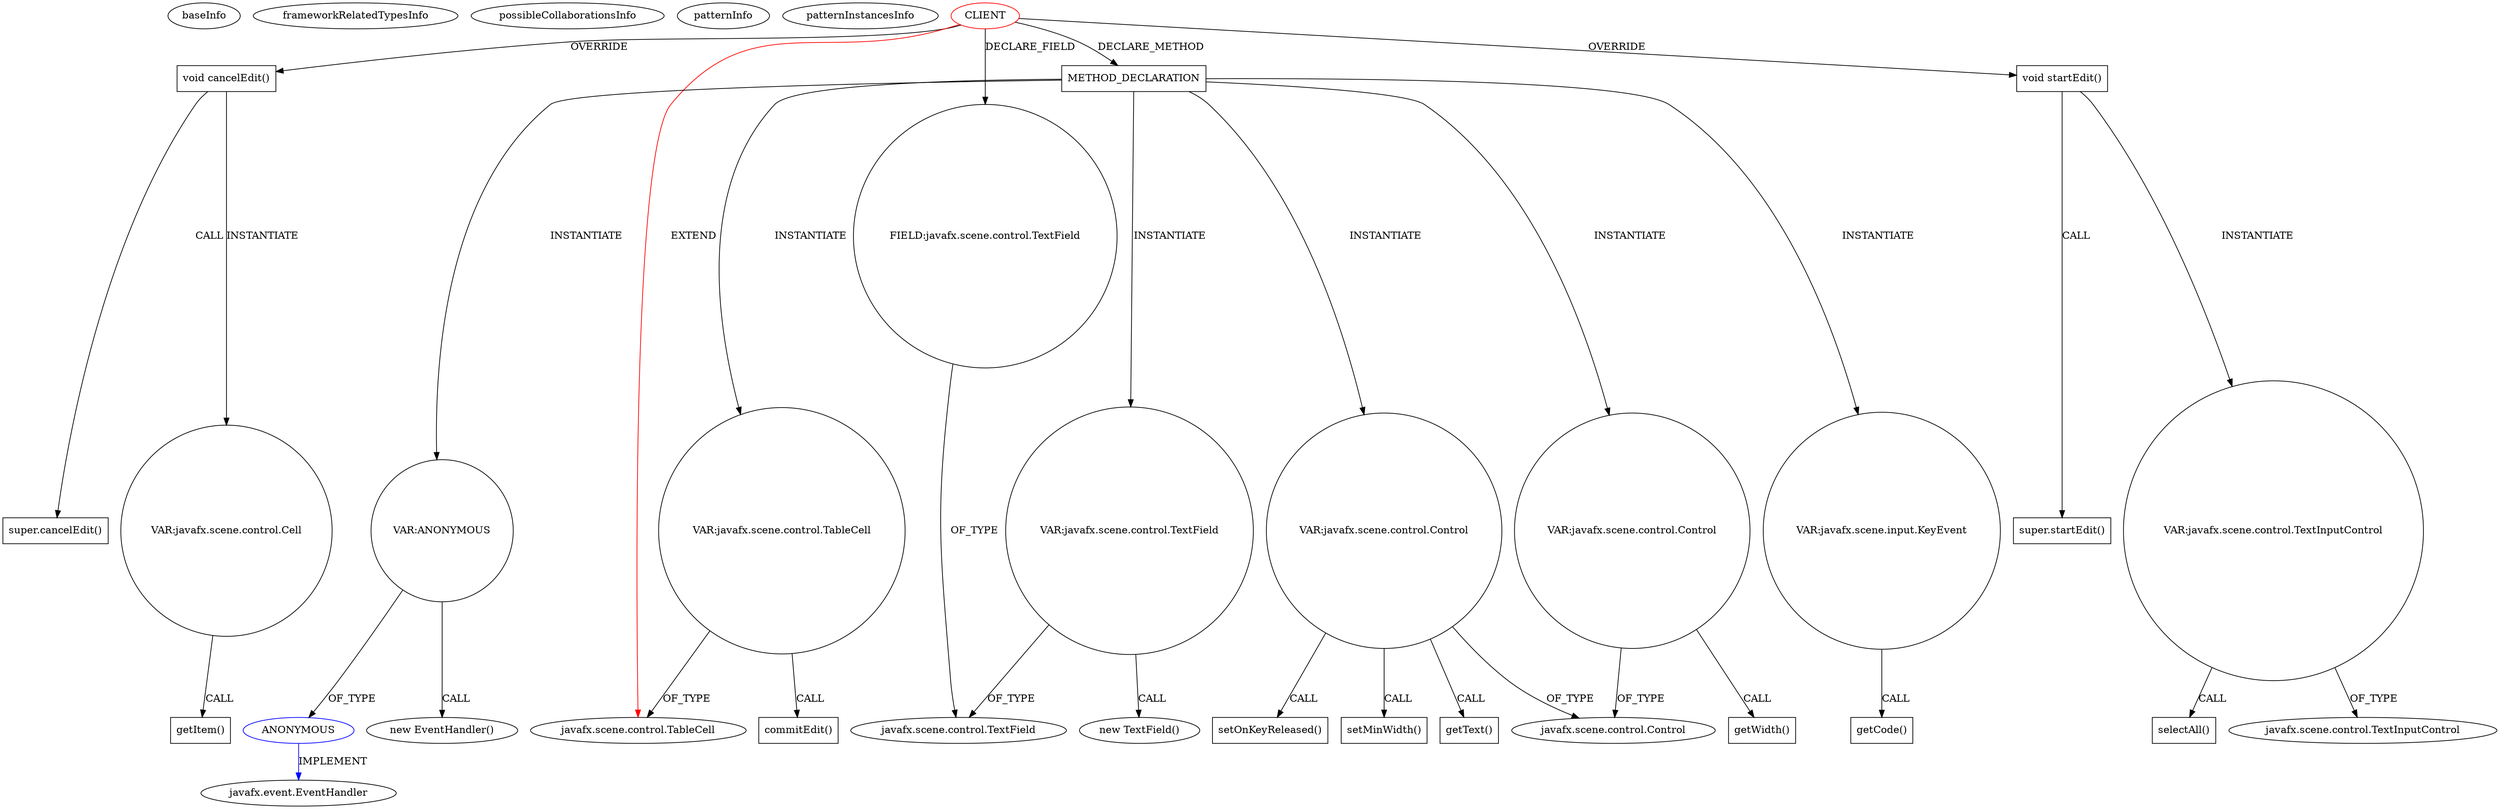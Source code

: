 digraph {
baseInfo[graphId=2795,category="pattern",isAnonymous=false,possibleRelation=true]
frameworkRelatedTypesInfo[0="javafx.scene.control.TableCell"]
possibleCollaborationsInfo[0="2795~INSTANTIATION-CLIENT_METHOD_DECLARATION-~javafx.scene.control.TableCell ~javafx.event.EventHandler ~false~true"]
patternInfo[frequency=3.0,patternRootClient=0]
patternInstancesInfo[0="hock323-eventManager~/hock323-eventManager/EventManager-master/src/eventManager/fx/EditingPrizeCell.java~EditingPrizeCell~3043",1="hock323-eventManager~/hock323-eventManager/EventManager-master/src/eventManager/fx/EditingIntegerPrizeCell.java~EditingIntegerPrizeCell~3041",2="JeremieAstray-studentScoreAnalysis~/JeremieAstray-studentScoreAnalysis/studentScoreAnalysis-master/src/com/jeremie/scoreAnalysis/view/ScoreEditingCell.java~ScoreEditingCell~619"]
14[label="void cancelEdit()",vertexType="OVERRIDING_METHOD_DECLARATION",isFrameworkType=false,shape=box]
15[label="super.cancelEdit()",vertexType="SUPER_CALL",isFrameworkType=false,shape=box]
0[label="CLIENT",vertexType="ROOT_CLIENT_CLASS_DECLARATION",isFrameworkType=false,color=red]
1[label="javafx.scene.control.TableCell",vertexType="FRAMEWORK_CLASS_TYPE",isFrameworkType=false]
19[label="VAR:javafx.scene.control.Cell",vertexType="VARIABLE_EXPRESION",isFrameworkType=false,shape=circle]
20[label="getItem()",vertexType="INSIDE_CALL",isFrameworkType=false,shape=box]
45[label="METHOD_DECLARATION",vertexType="CLIENT_METHOD_DECLARATION",isFrameworkType=false,shape=box]
61[label="VAR:ANONYMOUS",vertexType="VARIABLE_EXPRESION",isFrameworkType=false,shape=circle]
62[label="ANONYMOUS",vertexType="REFERENCE_ANONYMOUS_DECLARATION",isFrameworkType=false,color=blue]
60[label="new EventHandler()",vertexType="CONSTRUCTOR_CALL",isFrameworkType=false]
4[label="void startEdit()",vertexType="OVERRIDING_METHOD_DECLARATION",isFrameworkType=false,shape=box]
47[label="VAR:javafx.scene.control.TextField",vertexType="VARIABLE_EXPRESION",isFrameworkType=false,shape=circle]
3[label="javafx.scene.control.TextField",vertexType="FRAMEWORK_CLASS_TYPE",isFrameworkType=false]
69[label="VAR:javafx.scene.control.TableCell",vertexType="VARIABLE_EXPRESION",isFrameworkType=false,shape=circle]
70[label="commitEdit()",vertexType="INSIDE_CALL",isFrameworkType=false,shape=box]
63[label="javafx.event.EventHandler",vertexType="FRAMEWORK_INTERFACE_TYPE",isFrameworkType=false]
49[label="VAR:javafx.scene.control.Control",vertexType="VARIABLE_EXPRESION",isFrameworkType=false,shape=circle]
51[label="javafx.scene.control.Control",vertexType="FRAMEWORK_CLASS_TYPE",isFrameworkType=false]
68[label="getText()",vertexType="INSIDE_CALL",isFrameworkType=false,shape=box]
11[label="VAR:javafx.scene.control.TextInputControl",vertexType="VARIABLE_EXPRESION",isFrameworkType=false,shape=circle]
5[label="super.startEdit()",vertexType="SUPER_CALL",isFrameworkType=false,shape=box]
59[label="setOnKeyReleased()",vertexType="INSIDE_CALL",isFrameworkType=false,shape=box]
12[label="selectAll()",vertexType="INSIDE_CALL",isFrameworkType=false,shape=box]
50[label="setMinWidth()",vertexType="INSIDE_CALL",isFrameworkType=false,shape=box]
13[label="javafx.scene.control.TextInputControl",vertexType="FRAMEWORK_CLASS_TYPE",isFrameworkType=false]
52[label="VAR:javafx.scene.control.Control",vertexType="VARIABLE_EXPRESION",isFrameworkType=false,shape=circle]
53[label="getWidth()",vertexType="INSIDE_CALL",isFrameworkType=false,shape=box]
2[label="FIELD:javafx.scene.control.TextField",vertexType="FIELD_DECLARATION",isFrameworkType=false,shape=circle]
46[label="new TextField()",vertexType="CONSTRUCTOR_CALL",isFrameworkType=false]
64[label="VAR:javafx.scene.input.KeyEvent",vertexType="VARIABLE_EXPRESION",isFrameworkType=false,shape=circle]
65[label="getCode()",vertexType="INSIDE_CALL",isFrameworkType=false,shape=box]
45->47[label="INSTANTIATE"]
62->63[label="IMPLEMENT",color=blue]
49->68[label="CALL"]
45->49[label="INSTANTIATE"]
64->65[label="CALL"]
45->61[label="INSTANTIATE"]
0->1[label="EXTEND",color=red]
45->64[label="INSTANTIATE"]
47->3[label="OF_TYPE"]
69->1[label="OF_TYPE"]
45->52[label="INSTANTIATE"]
11->13[label="OF_TYPE"]
14->15[label="CALL"]
0->2[label="DECLARE_FIELD"]
49->51[label="OF_TYPE"]
0->45[label="DECLARE_METHOD"]
61->60[label="CALL"]
52->51[label="OF_TYPE"]
2->3[label="OF_TYPE"]
11->12[label="CALL"]
47->46[label="CALL"]
0->14[label="OVERRIDE"]
0->4[label="OVERRIDE"]
69->70[label="CALL"]
49->50[label="CALL"]
19->20[label="CALL"]
4->5[label="CALL"]
45->69[label="INSTANTIATE"]
49->59[label="CALL"]
52->53[label="CALL"]
14->19[label="INSTANTIATE"]
61->62[label="OF_TYPE"]
4->11[label="INSTANTIATE"]
}
